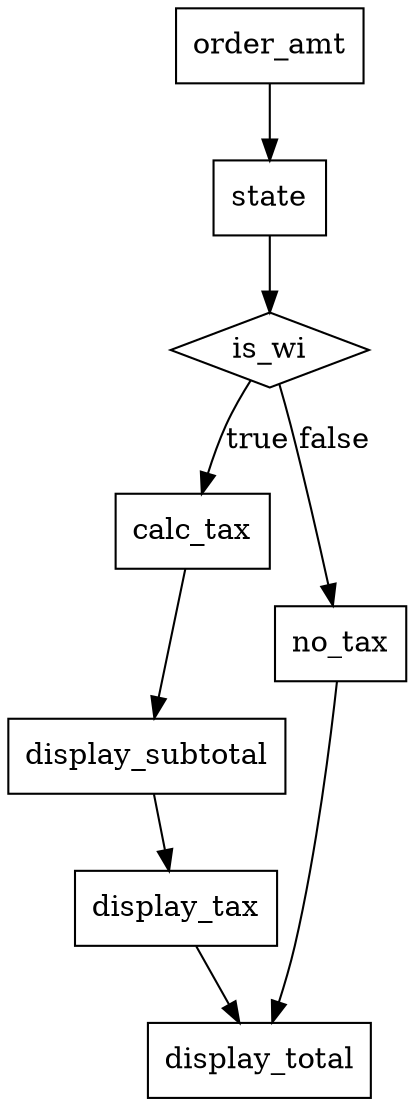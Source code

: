 digraph TC {
  node [shape=box]; order_amt; state; calc_tax; no_tax; display_subtotal; display_tax; display_total;
  node [shape=diamond]; is_wi;

  order_amt -> state
  state -> is_wi
  is_wi -> calc_tax [label="true"]
  is_wi -> no_tax [label="false"]
  calc_tax -> display_subtotal
  display_subtotal -> display_tax
  display_tax -> display_total
  no_tax -> display_total
}
